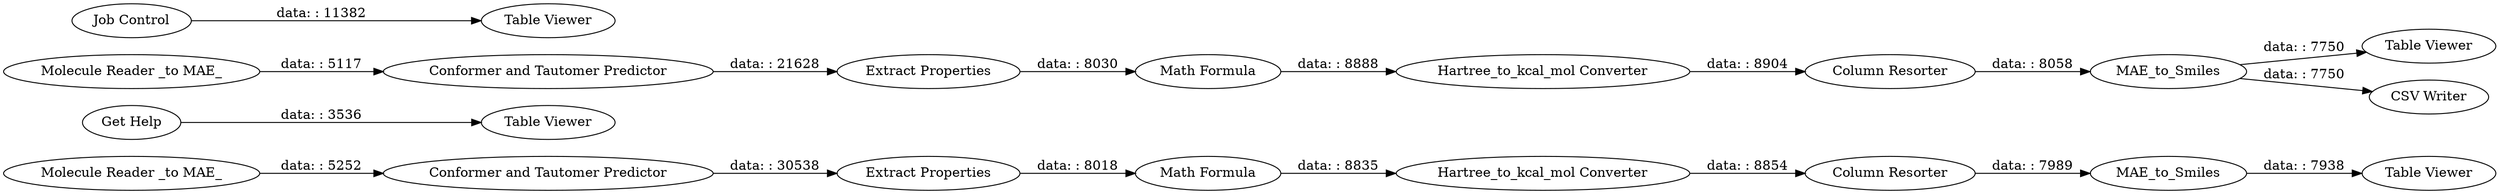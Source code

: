 digraph {
	"4020834783262941753_42" [label="Table Viewer"]
	"4020834783262941753_43" [label="Extract Properties"]
	"4020834783262941753_40" [label="Table Viewer"]
	"4020834783262941753_65" [label="Conformer and Tautomer Predictor"]
	"4020834783262941753_59" [label="Hartree_to_kcal_mol Converter"]
	"4020834783262941753_61" [label="Column Resorter"]
	"4020834783262941753_53" [label="Hartree_to_kcal_mol Converter"]
	"4020834783262941753_62" [label="Extract Properties"]
	"4020834783262941753_60" [label="Math Formula"]
	"4020834783262941753_28" [label="Table Viewer"]
	"4020834783262941753_63" [label=MAE_to_Smiles]
	"4020834783262941753_64" [label="Table Viewer"]
	"4020834783262941753_39" [label="Get Help"]
	"4020834783262941753_66" [label="Conformer and Tautomer Predictor"]
	"4020834783262941753_29" [label="Molecule Reader _to MAE_"]
	"4020834783262941753_55" [label="Column Resorter"]
	"4020834783262941753_41" [label=MAE_to_Smiles]
	"4020834783262941753_54" [label="Math Formula"]
	"4020834783262941753_51" [label="CSV Writer"]
	"4020834783262941753_13" [label="Molecule Reader _to MAE_"]
	"4020834783262941753_26" [label="Job Control"]
	"4020834783262941753_59" -> "4020834783262941753_61" [label="data: : 8904"]
	"4020834783262941753_41" -> "4020834783262941753_42" [label="data: : 7938"]
	"4020834783262941753_65" -> "4020834783262941753_62" [label="data: : 21628"]
	"4020834783262941753_26" -> "4020834783262941753_28" [label="data: : 11382"]
	"4020834783262941753_63" -> "4020834783262941753_64" [label="data: : 7750"]
	"4020834783262941753_39" -> "4020834783262941753_40" [label="data: : 3536"]
	"4020834783262941753_60" -> "4020834783262941753_59" [label="data: : 8888"]
	"4020834783262941753_62" -> "4020834783262941753_60" [label="data: : 8030"]
	"4020834783262941753_13" -> "4020834783262941753_65" [label="data: : 5117"]
	"4020834783262941753_29" -> "4020834783262941753_66" [label="data: : 5252"]
	"4020834783262941753_54" -> "4020834783262941753_53" [label="data: : 8835"]
	"4020834783262941753_53" -> "4020834783262941753_55" [label="data: : 8854"]
	"4020834783262941753_63" -> "4020834783262941753_51" [label="data: : 7750"]
	"4020834783262941753_43" -> "4020834783262941753_54" [label="data: : 8018"]
	"4020834783262941753_66" -> "4020834783262941753_43" [label="data: : 30538"]
	"4020834783262941753_55" -> "4020834783262941753_41" [label="data: : 7989"]
	"4020834783262941753_61" -> "4020834783262941753_63" [label="data: : 8058"]
	rankdir=LR
}
